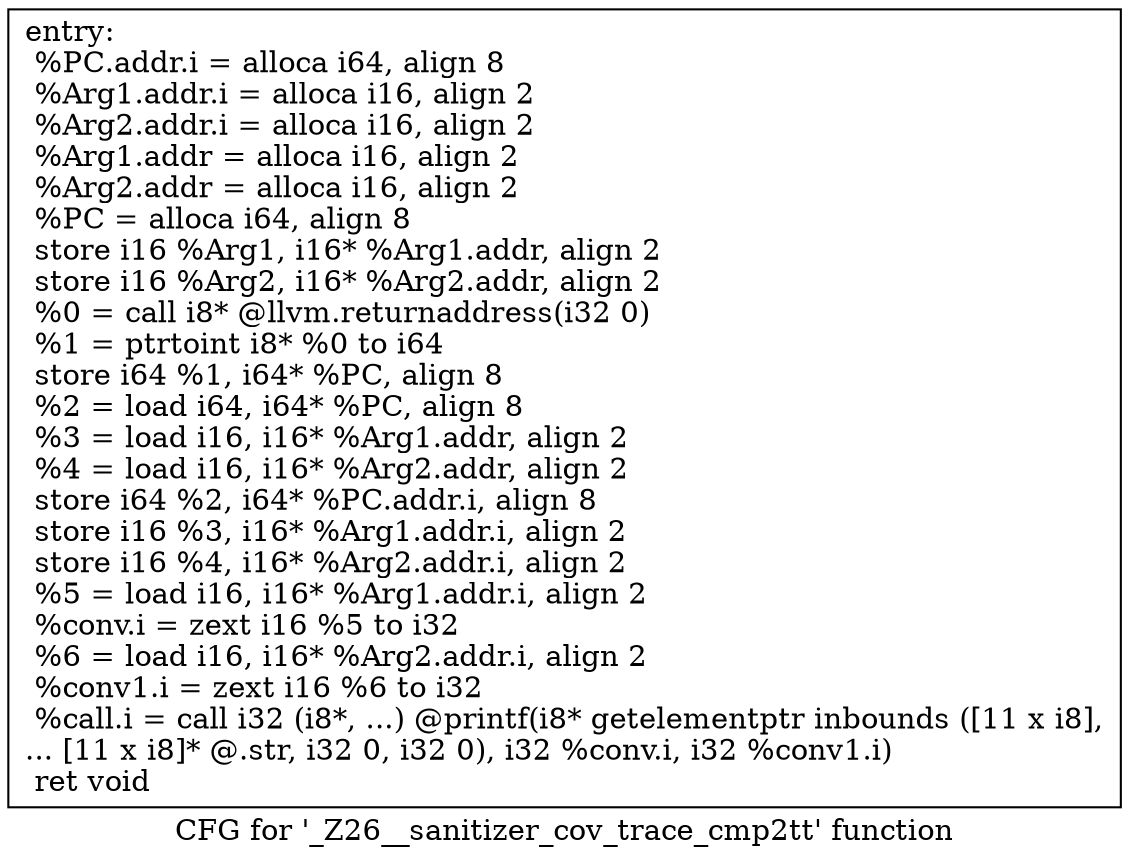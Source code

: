 digraph "CFG for '_Z26__sanitizer_cov_trace_cmp2tt' function" {
	label="CFG for '_Z26__sanitizer_cov_trace_cmp2tt' function";

	Node0x5e17c50 [shape=record,label="{entry:\l  %PC.addr.i = alloca i64, align 8\l  %Arg1.addr.i = alloca i16, align 2\l  %Arg2.addr.i = alloca i16, align 2\l  %Arg1.addr = alloca i16, align 2\l  %Arg2.addr = alloca i16, align 2\l  %PC = alloca i64, align 8\l  store i16 %Arg1, i16* %Arg1.addr, align 2\l  store i16 %Arg2, i16* %Arg2.addr, align 2\l  %0 = call i8* @llvm.returnaddress(i32 0)\l  %1 = ptrtoint i8* %0 to i64\l  store i64 %1, i64* %PC, align 8\l  %2 = load i64, i64* %PC, align 8\l  %3 = load i16, i16* %Arg1.addr, align 2\l  %4 = load i16, i16* %Arg2.addr, align 2\l  store i64 %2, i64* %PC.addr.i, align 8\l  store i16 %3, i16* %Arg1.addr.i, align 2\l  store i16 %4, i16* %Arg2.addr.i, align 2\l  %5 = load i16, i16* %Arg1.addr.i, align 2\l  %conv.i = zext i16 %5 to i32\l  %6 = load i16, i16* %Arg2.addr.i, align 2\l  %conv1.i = zext i16 %6 to i32\l  %call.i = call i32 (i8*, ...) @printf(i8* getelementptr inbounds ([11 x i8],\l... [11 x i8]* @.str, i32 0, i32 0), i32 %conv.i, i32 %conv1.i)\l  ret void\l}"];
}
